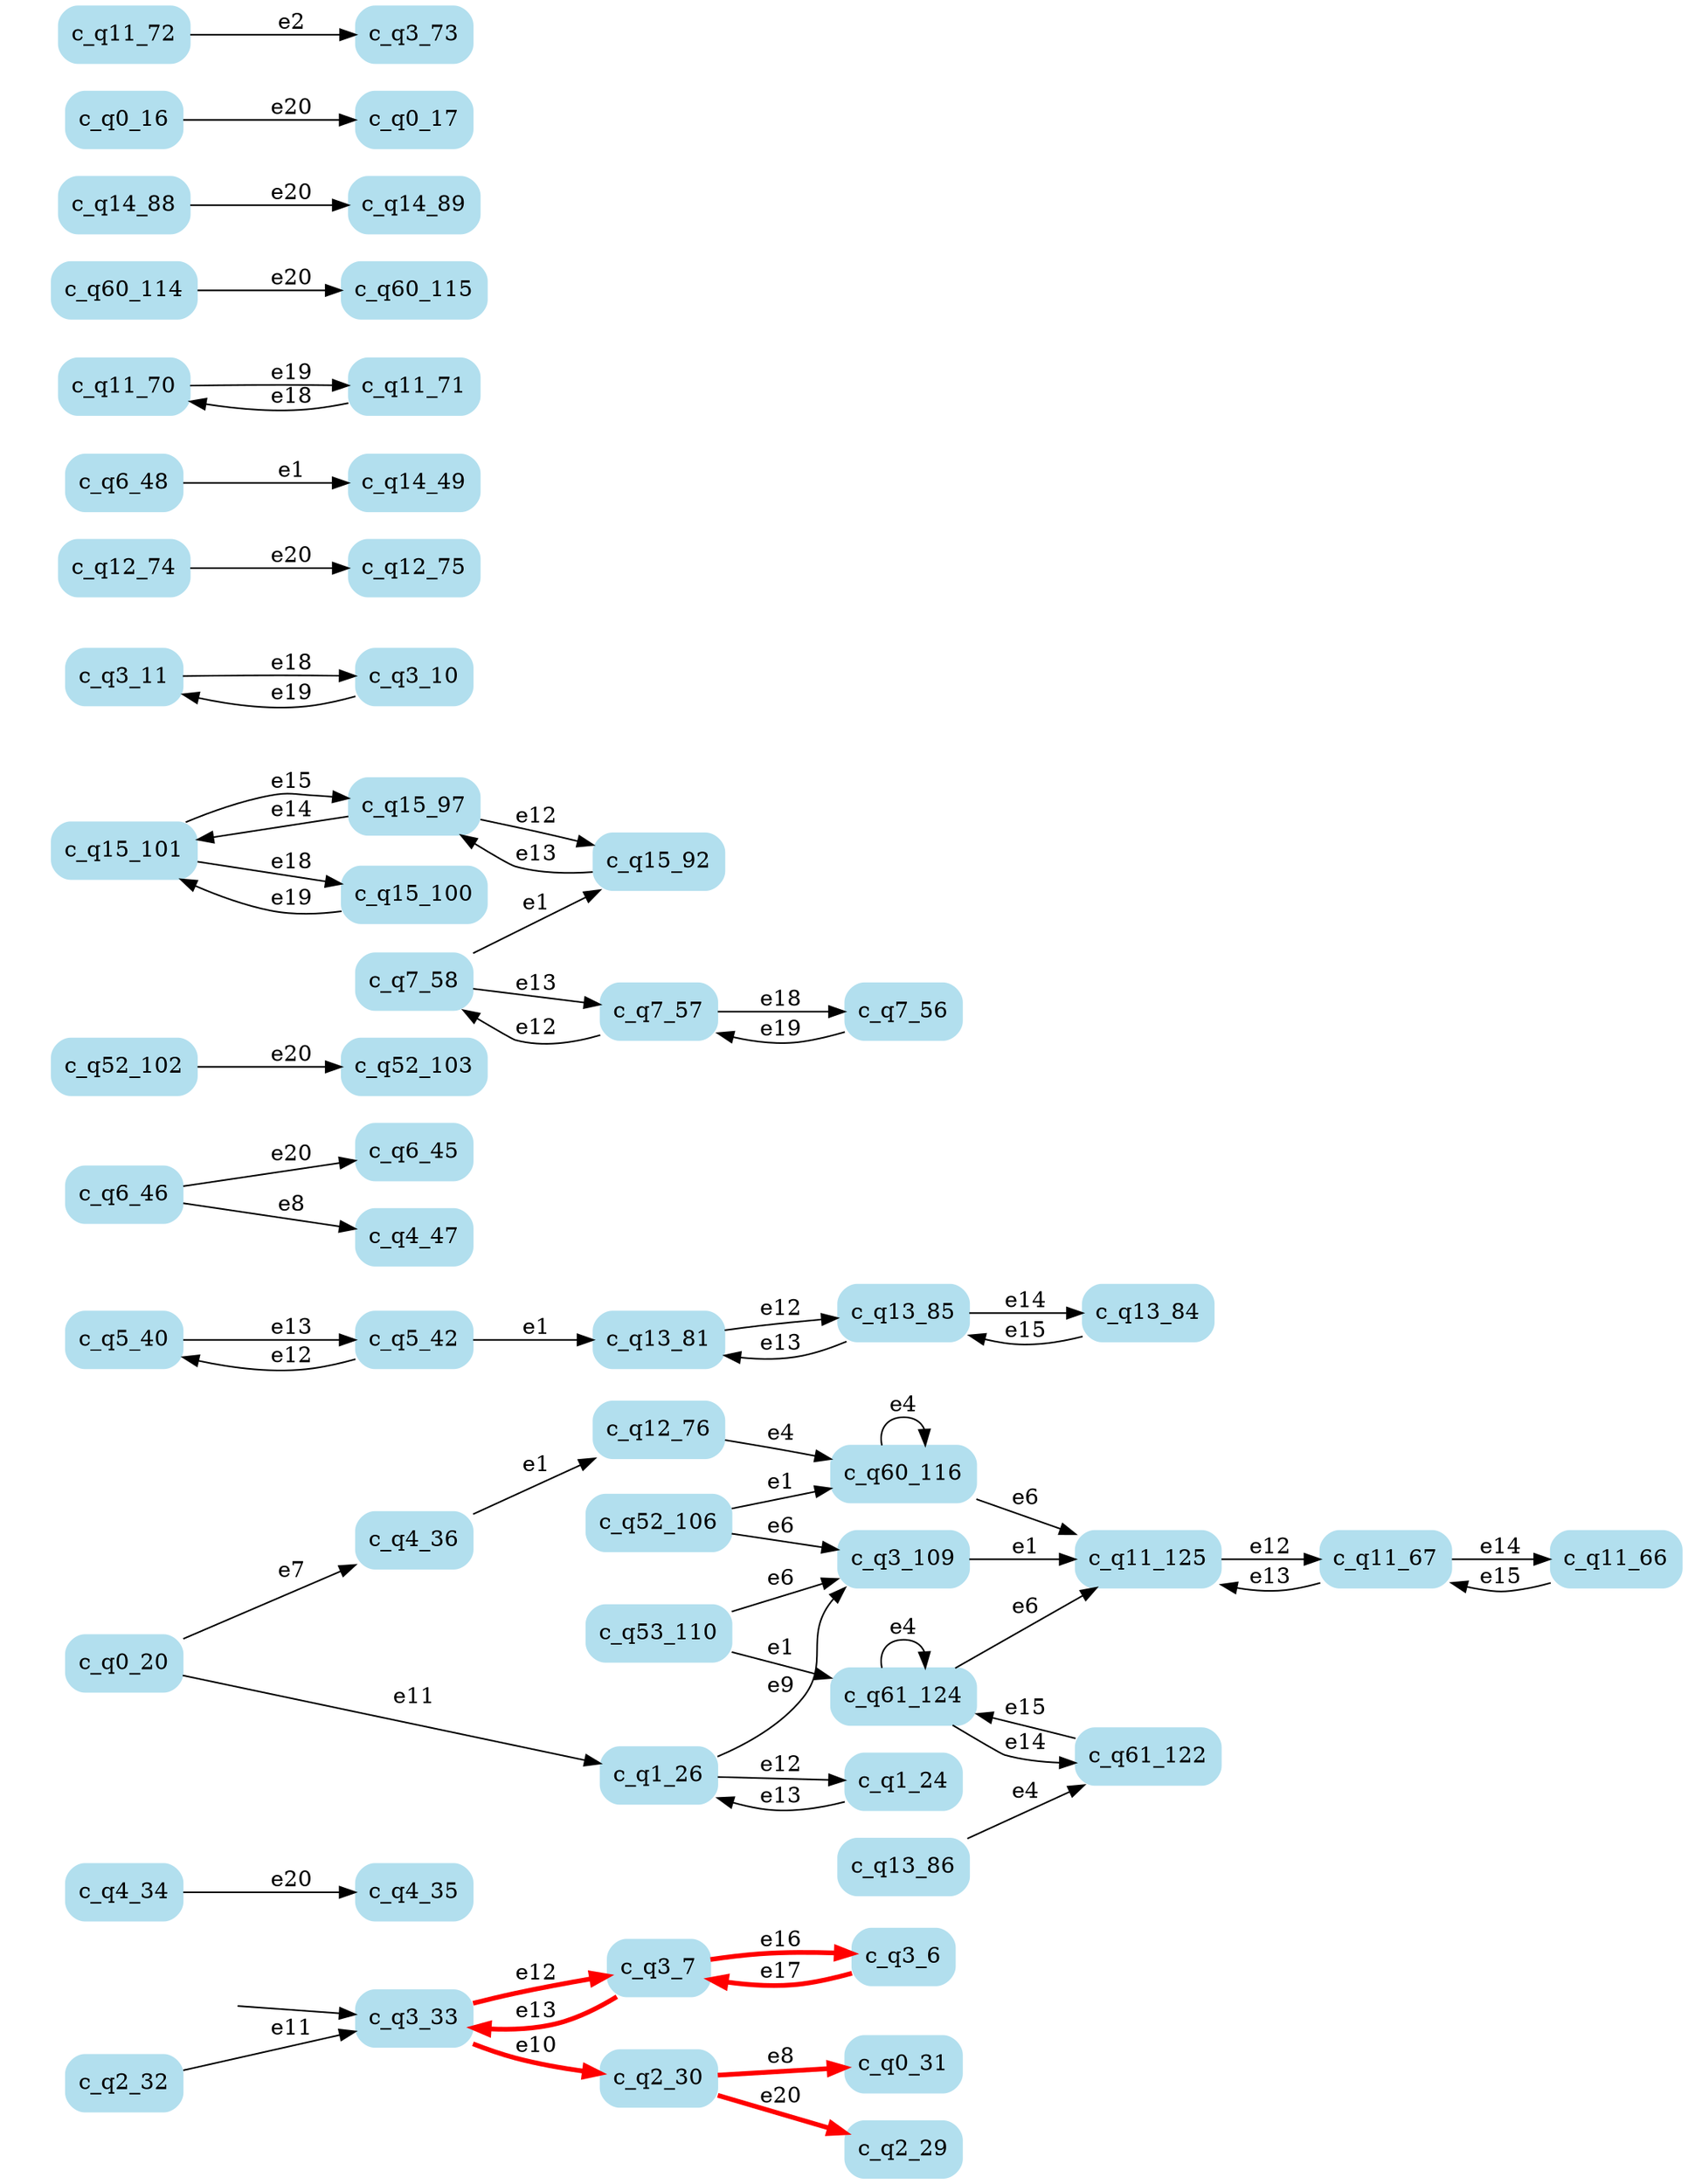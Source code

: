 digraph G {

	rankdir = LR;

	start_c_q3_33[style=invisible];

	node[shape=box, style="rounded, filled", color=lightblue2];

	c_q4_35[label="c_q4_35"];
	c_q11_125[label="c_q11_125"];
	c_q5_40[label="c_q5_40"];
	c_q6_45[label="c_q6_45"];
	c_q52_102[label="c_q52_102"];
	c_q61_122[label="c_q61_122"];
	c_q15_101[label="c_q15_101"];
	c_q3_11[label="c_q3_11"];
	c_q12_74[label="c_q12_74"];
	c_q3_33[label="c_q3_33"];
	c_q13_81[label="c_q13_81"];
	c_q0_31[label="c_q0_31"];
	c_q6_48[label="c_q6_48"];
	c_q2_32[label="c_q2_32"];
	c_q7_57[label="c_q7_57"];
	c_q11_67[label="c_q11_67"];
	c_q12_76[label="c_q12_76"];
	c_q11_70[label="c_q11_70"];
	c_q3_7[label="c_q3_7"];
	c_q60_115[label="c_q60_115"];
	c_q4_36[label="c_q4_36"];
	c_q5_42[label="c_q5_42"];
	c_q15_92[label="c_q15_92"];
	c_q4_47[label="c_q4_47"];
	c_q3_6[label="c_q3_6"];
	c_q7_58[label="c_q7_58"];
	c_q2_29[label="c_q2_29"];
	c_q14_89[label="c_q14_89"];
	c_q60_116[label="c_q60_116"];
	c_q52_103[label="c_q52_103"];
	c_q0_17[label="c_q0_17"];
	c_q12_75[label="c_q12_75"];
	c_q13_85[label="c_q13_85"];
	c_q1_24[label="c_q1_24"];
	c_q61_124[label="c_q61_124"];
	c_q0_16[label="c_q0_16"];
	c_q6_46[label="c_q6_46"];
	c_q11_71[label="c_q11_71"];
	c_q15_97[label="c_q15_97"];
	c_q13_86[label="c_q13_86"];
	c_q11_72[label="c_q11_72"];
	c_q15_100[label="c_q15_100"];
	c_q0_20[label="c_q0_20"];
	c_q4_34[label="c_q4_34"];
	c_q3_10[label="c_q3_10"];
	c_q1_26[label="c_q1_26"];
	c_q3_73[label="c_q3_73"];
	c_q7_56[label="c_q7_56"];
	c_q52_106[label="c_q52_106"];
	c_q53_110[label="c_q53_110"];
	c_q11_66[label="c_q11_66"];
	c_q3_109[label="c_q3_109"];
	c_q13_84[label="c_q13_84"];
	c_q2_30[label="c_q2_30"];
	c_q60_114[label="c_q60_114"];
	c_q14_49[label="c_q14_49"];
	c_q14_88[label="c_q14_88"];

	start_c_q3_33 -> c_q3_33;
	c_q3_33 -> c_q3_7[label="e12", penwidth=3, color=red];
	c_q3_7 -> c_q3_33[label="e13", penwidth=3, color=red];
	c_q3_7 -> c_q3_6[label="e16", penwidth=3, color=red];
	c_q3_6 -> c_q3_7[label="e17", penwidth=3, color=red];
	c_q3_11 -> c_q3_10[label="e18"];
	c_q3_10 -> c_q3_11[label="e19"];
	c_q3_33 -> c_q2_30[label="e10", penwidth=3, color=red];
	c_q3_109 -> c_q11_125[label="e1"];
	c_q0_16 -> c_q0_17[label="e20"];
	c_q0_20 -> c_q1_26[label="e11"];
	c_q0_20 -> c_q4_36[label="e7"];
	c_q1_26 -> c_q1_24[label="e12"];
	c_q1_24 -> c_q1_26[label="e13"];
	c_q1_26 -> c_q3_109[label="e9"];
	c_q2_30 -> c_q2_29[label="e20", penwidth=3, color=red];
	c_q2_30 -> c_q0_31[label="e8", penwidth=3, color=red];
	c_q2_32 -> c_q3_33[label="e11"];
	c_q4_34 -> c_q4_35[label="e20"];
	c_q4_36 -> c_q12_76[label="e1"];
	c_q5_42 -> c_q5_40[label="e12"];
	c_q5_40 -> c_q5_42[label="e13"];
	c_q5_42 -> c_q13_81[label="e1"];
	c_q6_46 -> c_q6_45[label="e20"];
	c_q6_46 -> c_q4_47[label="e8"];
	c_q6_48 -> c_q14_49[label="e1"];
	c_q7_57 -> c_q7_58[label="e12"];
	c_q7_58 -> c_q7_57[label="e13"];
	c_q7_57 -> c_q7_56[label="e18"];
	c_q7_56 -> c_q7_57[label="e19"];
	c_q7_58 -> c_q15_92[label="e1"];
	c_q11_125 -> c_q11_67[label="e12"];
	c_q11_67 -> c_q11_125[label="e13"];
	c_q11_67 -> c_q11_66[label="e14"];
	c_q11_66 -> c_q11_67[label="e15"];
	c_q11_71 -> c_q11_70[label="e18"];
	c_q11_70 -> c_q11_71[label="e19"];
	c_q11_72 -> c_q3_73[label="e2"];
	c_q12_74 -> c_q12_75[label="e20"];
	c_q12_76 -> c_q60_116[label="e4"];
	c_q13_81 -> c_q13_85[label="e12"];
	c_q13_85 -> c_q13_81[label="e13"];
	c_q13_85 -> c_q13_84[label="e14"];
	c_q13_84 -> c_q13_85[label="e15"];
	c_q13_86 -> c_q61_122[label="e4"];
	c_q14_88 -> c_q14_89[label="e20"];
	c_q15_97 -> c_q15_92[label="e12"];
	c_q15_92 -> c_q15_97[label="e13"];
	c_q15_97 -> c_q15_101[label="e14"];
	c_q15_101 -> c_q15_97[label="e15"];
	c_q15_101 -> c_q15_100[label="e18"];
	c_q15_100 -> c_q15_101[label="e19"];
	c_q52_102 -> c_q52_103[label="e20"];
	c_q52_106 -> c_q3_109[label="e6"];
	c_q52_106 -> c_q60_116[label="e1"];
	c_q53_110 -> c_q3_109[label="e6"];
	c_q53_110 -> c_q61_124[label="e1"];
	c_q60_116 -> c_q60_116[label="e4"];
	c_q60_114 -> c_q60_115[label="e20"];
	c_q60_116 -> c_q11_125[label="e6"];
	c_q61_124 -> c_q61_124[label="e4"];
	c_q61_124 -> c_q61_122[label="e14"];
	c_q61_122 -> c_q61_124[label="e15"];
	c_q61_124 -> c_q11_125[label="e6"];

}